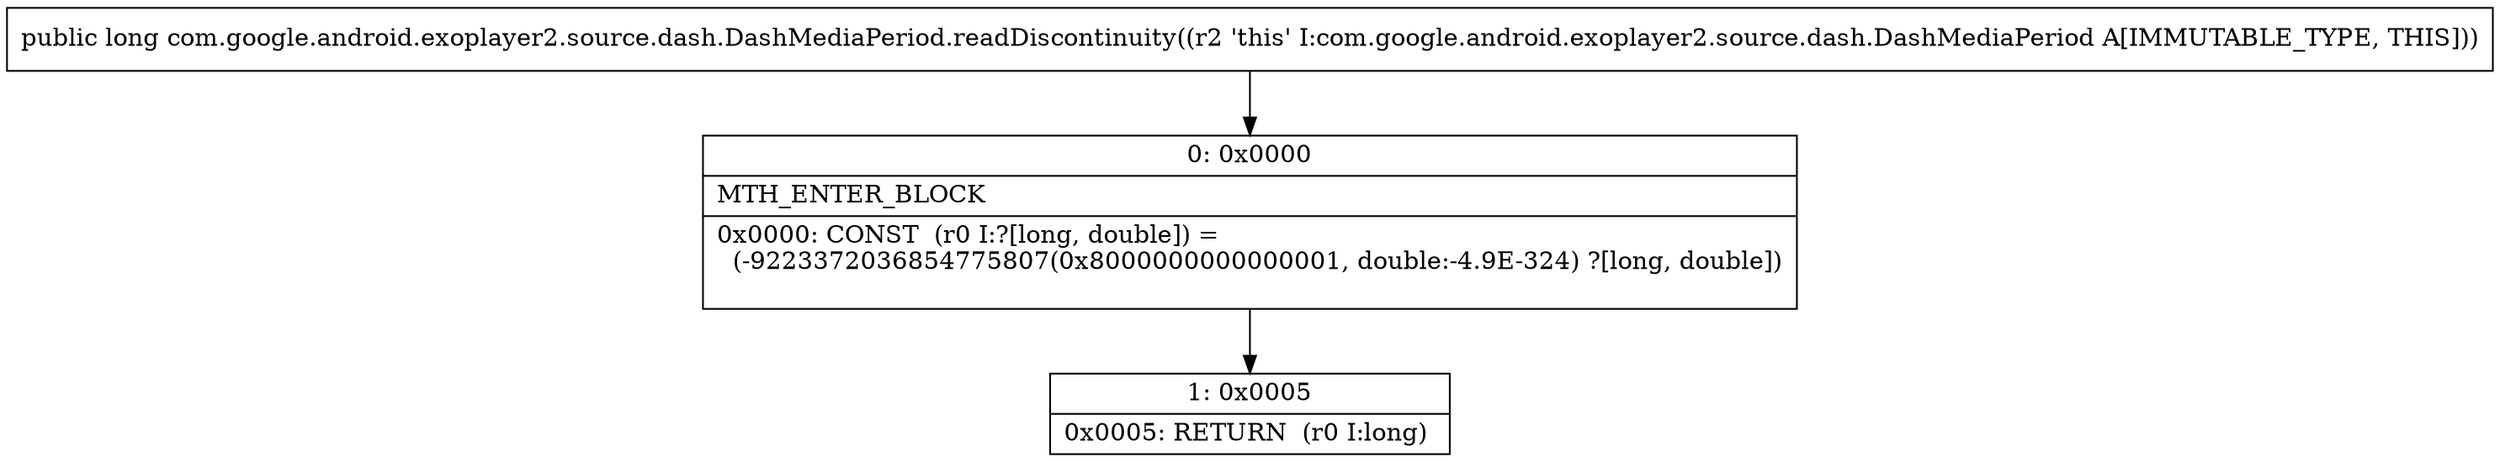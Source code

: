 digraph "CFG forcom.google.android.exoplayer2.source.dash.DashMediaPeriod.readDiscontinuity()J" {
Node_0 [shape=record,label="{0\:\ 0x0000|MTH_ENTER_BLOCK\l|0x0000: CONST  (r0 I:?[long, double]) = \l  (\-9223372036854775807(0x8000000000000001, double:\-4.9E\-324) ?[long, double])\l \l}"];
Node_1 [shape=record,label="{1\:\ 0x0005|0x0005: RETURN  (r0 I:long) \l}"];
MethodNode[shape=record,label="{public long com.google.android.exoplayer2.source.dash.DashMediaPeriod.readDiscontinuity((r2 'this' I:com.google.android.exoplayer2.source.dash.DashMediaPeriod A[IMMUTABLE_TYPE, THIS])) }"];
MethodNode -> Node_0;
Node_0 -> Node_1;
}

